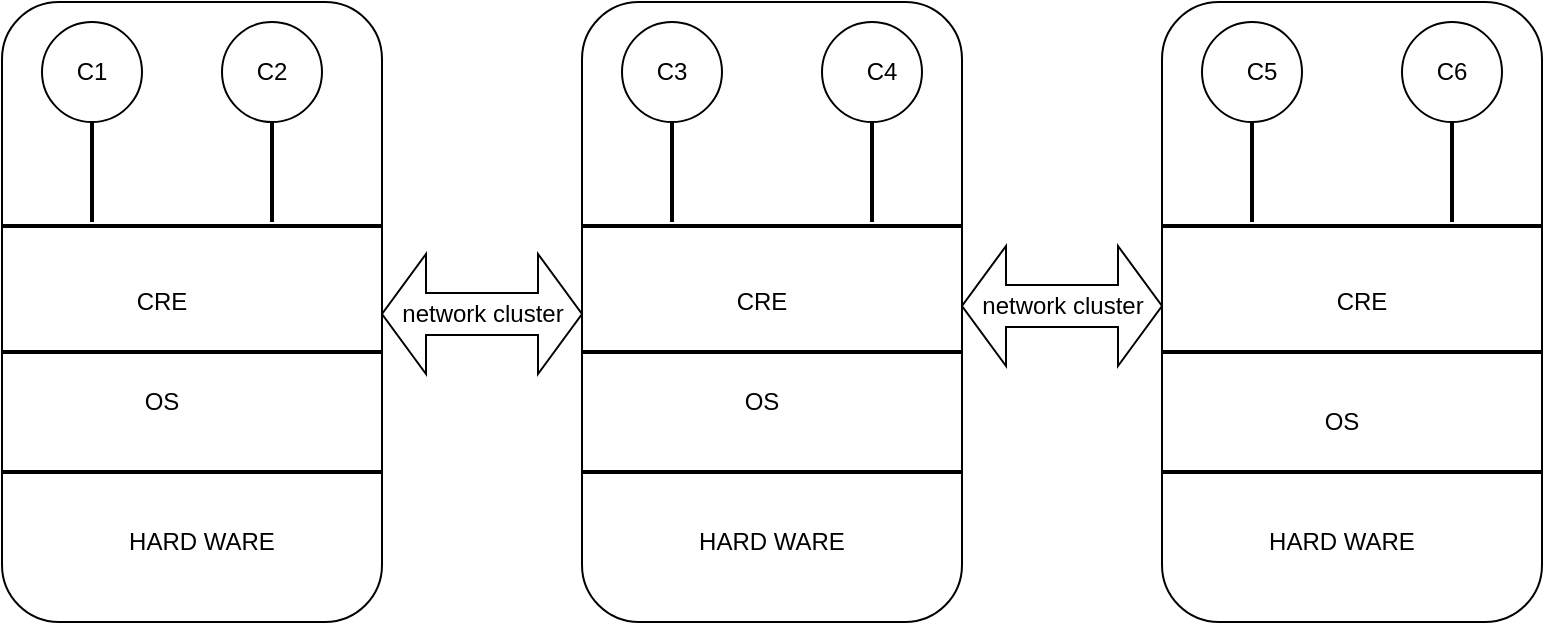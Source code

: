<mxfile version="14.8.5" type="github">
  <diagram id="wl_e422McLixD423kIPQ" name="Page-1">
    <mxGraphModel dx="1108" dy="482" grid="1" gridSize="10" guides="1" tooltips="1" connect="1" arrows="1" fold="1" page="1" pageScale="1" pageWidth="850" pageHeight="1100" math="0" shadow="0">
      <root>
        <mxCell id="0" />
        <mxCell id="1" parent="0" />
        <mxCell id="t8bC1MIJuQSVdHQi2Ddk-7" value="" style="rounded=1;whiteSpace=wrap;html=1;" vertex="1" parent="1">
          <mxGeometry x="40" y="110" width="190" height="310" as="geometry" />
        </mxCell>
        <mxCell id="t8bC1MIJuQSVdHQi2Ddk-8" value="" style="rounded=1;whiteSpace=wrap;html=1;" vertex="1" parent="1">
          <mxGeometry x="330" y="110" width="190" height="310" as="geometry" />
        </mxCell>
        <mxCell id="t8bC1MIJuQSVdHQi2Ddk-9" value="" style="rounded=1;whiteSpace=wrap;html=1;" vertex="1" parent="1">
          <mxGeometry x="620" y="110" width="190" height="310" as="geometry" />
        </mxCell>
        <mxCell id="t8bC1MIJuQSVdHQi2Ddk-10" value="" style="line;strokeWidth=2;html=1;" vertex="1" parent="1">
          <mxGeometry x="40" y="340" width="190" height="10" as="geometry" />
        </mxCell>
        <mxCell id="t8bC1MIJuQSVdHQi2Ddk-12" value="" style="line;strokeWidth=2;html=1;" vertex="1" parent="1">
          <mxGeometry x="40" y="280" width="190" height="10" as="geometry" />
        </mxCell>
        <mxCell id="t8bC1MIJuQSVdHQi2Ddk-13" value="" style="line;strokeWidth=2;html=1;" vertex="1" parent="1">
          <mxGeometry x="40" y="217" width="190" height="10" as="geometry" />
        </mxCell>
        <mxCell id="t8bC1MIJuQSVdHQi2Ddk-14" value="" style="line;strokeWidth=2;html=1;" vertex="1" parent="1">
          <mxGeometry x="330" y="340" width="190" height="10" as="geometry" />
        </mxCell>
        <mxCell id="t8bC1MIJuQSVdHQi2Ddk-15" value="" style="line;strokeWidth=2;html=1;" vertex="1" parent="1">
          <mxGeometry x="330" y="280" width="190" height="10" as="geometry" />
        </mxCell>
        <mxCell id="t8bC1MIJuQSVdHQi2Ddk-16" value="" style="line;strokeWidth=2;html=1;" vertex="1" parent="1">
          <mxGeometry x="330" y="217" width="190" height="10" as="geometry" />
        </mxCell>
        <mxCell id="t8bC1MIJuQSVdHQi2Ddk-17" value="" style="line;strokeWidth=2;html=1;" vertex="1" parent="1">
          <mxGeometry x="620" y="340" width="190" height="10" as="geometry" />
        </mxCell>
        <mxCell id="t8bC1MIJuQSVdHQi2Ddk-18" value="" style="line;strokeWidth=2;html=1;" vertex="1" parent="1">
          <mxGeometry x="620" y="280" width="190" height="10" as="geometry" />
        </mxCell>
        <mxCell id="t8bC1MIJuQSVdHQi2Ddk-19" value="" style="line;strokeWidth=2;html=1;" vertex="1" parent="1">
          <mxGeometry x="620" y="217" width="190" height="10" as="geometry" />
        </mxCell>
        <mxCell id="t8bC1MIJuQSVdHQi2Ddk-20" value="HARD WARE" style="text;html=1;strokeColor=none;fillColor=none;align=center;verticalAlign=middle;whiteSpace=wrap;rounded=0;" vertex="1" parent="1">
          <mxGeometry x="80" y="370" width="120" height="20" as="geometry" />
        </mxCell>
        <mxCell id="t8bC1MIJuQSVdHQi2Ddk-21" value="OS" style="text;html=1;strokeColor=none;fillColor=none;align=center;verticalAlign=middle;whiteSpace=wrap;rounded=0;" vertex="1" parent="1">
          <mxGeometry x="100" y="300" width="40" height="20" as="geometry" />
        </mxCell>
        <mxCell id="t8bC1MIJuQSVdHQi2Ddk-22" value="CRE" style="text;html=1;strokeColor=none;fillColor=none;align=center;verticalAlign=middle;whiteSpace=wrap;rounded=0;" vertex="1" parent="1">
          <mxGeometry x="100" y="250" width="40" height="20" as="geometry" />
        </mxCell>
        <mxCell id="t8bC1MIJuQSVdHQi2Ddk-23" value="" style="ellipse;whiteSpace=wrap;html=1;aspect=fixed;" vertex="1" parent="1">
          <mxGeometry x="60" y="120" width="50" height="50" as="geometry" />
        </mxCell>
        <mxCell id="t8bC1MIJuQSVdHQi2Ddk-25" value="" style="ellipse;whiteSpace=wrap;html=1;aspect=fixed;" vertex="1" parent="1">
          <mxGeometry x="150" y="120" width="50" height="50" as="geometry" />
        </mxCell>
        <mxCell id="t8bC1MIJuQSVdHQi2Ddk-26" value="" style="ellipse;whiteSpace=wrap;html=1;aspect=fixed;" vertex="1" parent="1">
          <mxGeometry x="350" y="120" width="50" height="50" as="geometry" />
        </mxCell>
        <mxCell id="t8bC1MIJuQSVdHQi2Ddk-27" value="" style="ellipse;whiteSpace=wrap;html=1;aspect=fixed;" vertex="1" parent="1">
          <mxGeometry x="450" y="120" width="50" height="50" as="geometry" />
        </mxCell>
        <mxCell id="t8bC1MIJuQSVdHQi2Ddk-28" value="" style="ellipse;whiteSpace=wrap;html=1;aspect=fixed;" vertex="1" parent="1">
          <mxGeometry x="640" y="120" width="50" height="50" as="geometry" />
        </mxCell>
        <mxCell id="t8bC1MIJuQSVdHQi2Ddk-29" value="" style="ellipse;whiteSpace=wrap;html=1;aspect=fixed;" vertex="1" parent="1">
          <mxGeometry x="740" y="120" width="50" height="50" as="geometry" />
        </mxCell>
        <mxCell id="t8bC1MIJuQSVdHQi2Ddk-32" value="" style="line;strokeWidth=2;direction=south;html=1;" vertex="1" parent="1">
          <mxGeometry x="80" y="170" width="10" height="50" as="geometry" />
        </mxCell>
        <mxCell id="t8bC1MIJuQSVdHQi2Ddk-33" value="" style="line;strokeWidth=2;direction=south;html=1;" vertex="1" parent="1">
          <mxGeometry x="170" y="170" width="10" height="50" as="geometry" />
        </mxCell>
        <mxCell id="t8bC1MIJuQSVdHQi2Ddk-34" value="" style="line;strokeWidth=2;direction=south;html=1;" vertex="1" parent="1">
          <mxGeometry x="370" y="170" width="10" height="50" as="geometry" />
        </mxCell>
        <mxCell id="t8bC1MIJuQSVdHQi2Ddk-35" value="" style="line;strokeWidth=2;direction=south;html=1;" vertex="1" parent="1">
          <mxGeometry x="470" y="170" width="10" height="50" as="geometry" />
        </mxCell>
        <mxCell id="t8bC1MIJuQSVdHQi2Ddk-36" value="" style="line;strokeWidth=2;direction=south;html=1;" vertex="1" parent="1">
          <mxGeometry x="660" y="170" width="10" height="50" as="geometry" />
        </mxCell>
        <mxCell id="t8bC1MIJuQSVdHQi2Ddk-37" value="" style="line;strokeWidth=2;direction=south;html=1;" vertex="1" parent="1">
          <mxGeometry x="760" y="170" width="10" height="50" as="geometry" />
        </mxCell>
        <mxCell id="t8bC1MIJuQSVdHQi2Ddk-39" value="HARD WARE" style="text;html=1;strokeColor=none;fillColor=none;align=center;verticalAlign=middle;whiteSpace=wrap;rounded=0;" vertex="1" parent="1">
          <mxGeometry x="365" y="370" width="120" height="20" as="geometry" />
        </mxCell>
        <mxCell id="t8bC1MIJuQSVdHQi2Ddk-40" value="HARD WARE" style="text;html=1;strokeColor=none;fillColor=none;align=center;verticalAlign=middle;whiteSpace=wrap;rounded=0;" vertex="1" parent="1">
          <mxGeometry x="650" y="370" width="120" height="20" as="geometry" />
        </mxCell>
        <mxCell id="t8bC1MIJuQSVdHQi2Ddk-41" value="OS" style="text;html=1;strokeColor=none;fillColor=none;align=center;verticalAlign=middle;whiteSpace=wrap;rounded=0;" vertex="1" parent="1">
          <mxGeometry x="400" y="300" width="40" height="20" as="geometry" />
        </mxCell>
        <mxCell id="t8bC1MIJuQSVdHQi2Ddk-42" value="OS" style="text;html=1;strokeColor=none;fillColor=none;align=center;verticalAlign=middle;whiteSpace=wrap;rounded=0;" vertex="1" parent="1">
          <mxGeometry x="690" y="310" width="40" height="20" as="geometry" />
        </mxCell>
        <mxCell id="t8bC1MIJuQSVdHQi2Ddk-43" value="CRE" style="text;html=1;strokeColor=none;fillColor=none;align=center;verticalAlign=middle;whiteSpace=wrap;rounded=0;" vertex="1" parent="1">
          <mxGeometry x="400" y="250" width="40" height="20" as="geometry" />
        </mxCell>
        <mxCell id="t8bC1MIJuQSVdHQi2Ddk-44" value="CRE" style="text;html=1;strokeColor=none;fillColor=none;align=center;verticalAlign=middle;whiteSpace=wrap;rounded=0;" vertex="1" parent="1">
          <mxGeometry x="700" y="250" width="40" height="20" as="geometry" />
        </mxCell>
        <mxCell id="t8bC1MIJuQSVdHQi2Ddk-45" value="C1" style="text;html=1;strokeColor=none;fillColor=none;align=center;verticalAlign=middle;whiteSpace=wrap;rounded=0;" vertex="1" parent="1">
          <mxGeometry x="65" y="135" width="40" height="20" as="geometry" />
        </mxCell>
        <mxCell id="t8bC1MIJuQSVdHQi2Ddk-47" value="C2&lt;span style=&quot;color: rgba(0 , 0 , 0 , 0) ; font-family: monospace ; font-size: 0px&quot;&gt;%3CmxGraphModel%3E%3Croot%3E%3CmxCell%20id%3D%220%22%2F%3E%3CmxCell%20id%3D%221%22%20parent%3D%220%22%2F%3E%3CmxCell%20id%3D%222%22%20value%3D%22C1%22%20style%3D%22text%3Bhtml%3D1%3BstrokeColor%3Dnone%3BfillColor%3Dnone%3Balign%3Dcenter%3BverticalAlign%3Dmiddle%3BwhiteSpace%3Dwrap%3Brounded%3D0%3B%22%20vertex%3D%221%22%20parent%3D%221%22%3E%3CmxGeometry%20x%3D%2265%22%20y%3D%22135%22%20width%3D%2240%22%20height%3D%2220%22%20as%3D%22geometry%22%2F%3E%3C%2FmxCell%3E%3C%2Froot%3E%3C%2FmxGraphModel%3E&lt;/span&gt;" style="text;html=1;strokeColor=none;fillColor=none;align=center;verticalAlign=middle;whiteSpace=wrap;rounded=0;" vertex="1" parent="1">
          <mxGeometry x="155" y="135" width="40" height="20" as="geometry" />
        </mxCell>
        <mxCell id="t8bC1MIJuQSVdHQi2Ddk-48" value="C3" style="text;html=1;strokeColor=none;fillColor=none;align=center;verticalAlign=middle;whiteSpace=wrap;rounded=0;" vertex="1" parent="1">
          <mxGeometry x="355" y="135" width="40" height="20" as="geometry" />
        </mxCell>
        <mxCell id="t8bC1MIJuQSVdHQi2Ddk-49" value="C4" style="text;html=1;strokeColor=none;fillColor=none;align=center;verticalAlign=middle;whiteSpace=wrap;rounded=0;" vertex="1" parent="1">
          <mxGeometry x="460" y="135" width="40" height="20" as="geometry" />
        </mxCell>
        <mxCell id="t8bC1MIJuQSVdHQi2Ddk-50" value="C5" style="text;html=1;strokeColor=none;fillColor=none;align=center;verticalAlign=middle;whiteSpace=wrap;rounded=0;" vertex="1" parent="1">
          <mxGeometry x="650" y="135" width="40" height="20" as="geometry" />
        </mxCell>
        <mxCell id="t8bC1MIJuQSVdHQi2Ddk-51" value="C6" style="text;html=1;strokeColor=none;fillColor=none;align=center;verticalAlign=middle;whiteSpace=wrap;rounded=0;" vertex="1" parent="1">
          <mxGeometry x="745" y="135" width="40" height="20" as="geometry" />
        </mxCell>
        <mxCell id="t8bC1MIJuQSVdHQi2Ddk-54" value="network cluster" style="html=1;shadow=0;dashed=0;align=center;verticalAlign=middle;shape=mxgraph.arrows2.twoWayArrow;dy=0.65;dx=22;" vertex="1" parent="1">
          <mxGeometry x="230" y="236" width="100" height="60" as="geometry" />
        </mxCell>
        <mxCell id="t8bC1MIJuQSVdHQi2Ddk-55" value="network cluster" style="html=1;shadow=0;dashed=0;align=center;verticalAlign=middle;shape=mxgraph.arrows2.twoWayArrow;dy=0.65;dx=22;" vertex="1" parent="1">
          <mxGeometry x="520" y="232" width="100" height="60" as="geometry" />
        </mxCell>
      </root>
    </mxGraphModel>
  </diagram>
</mxfile>
